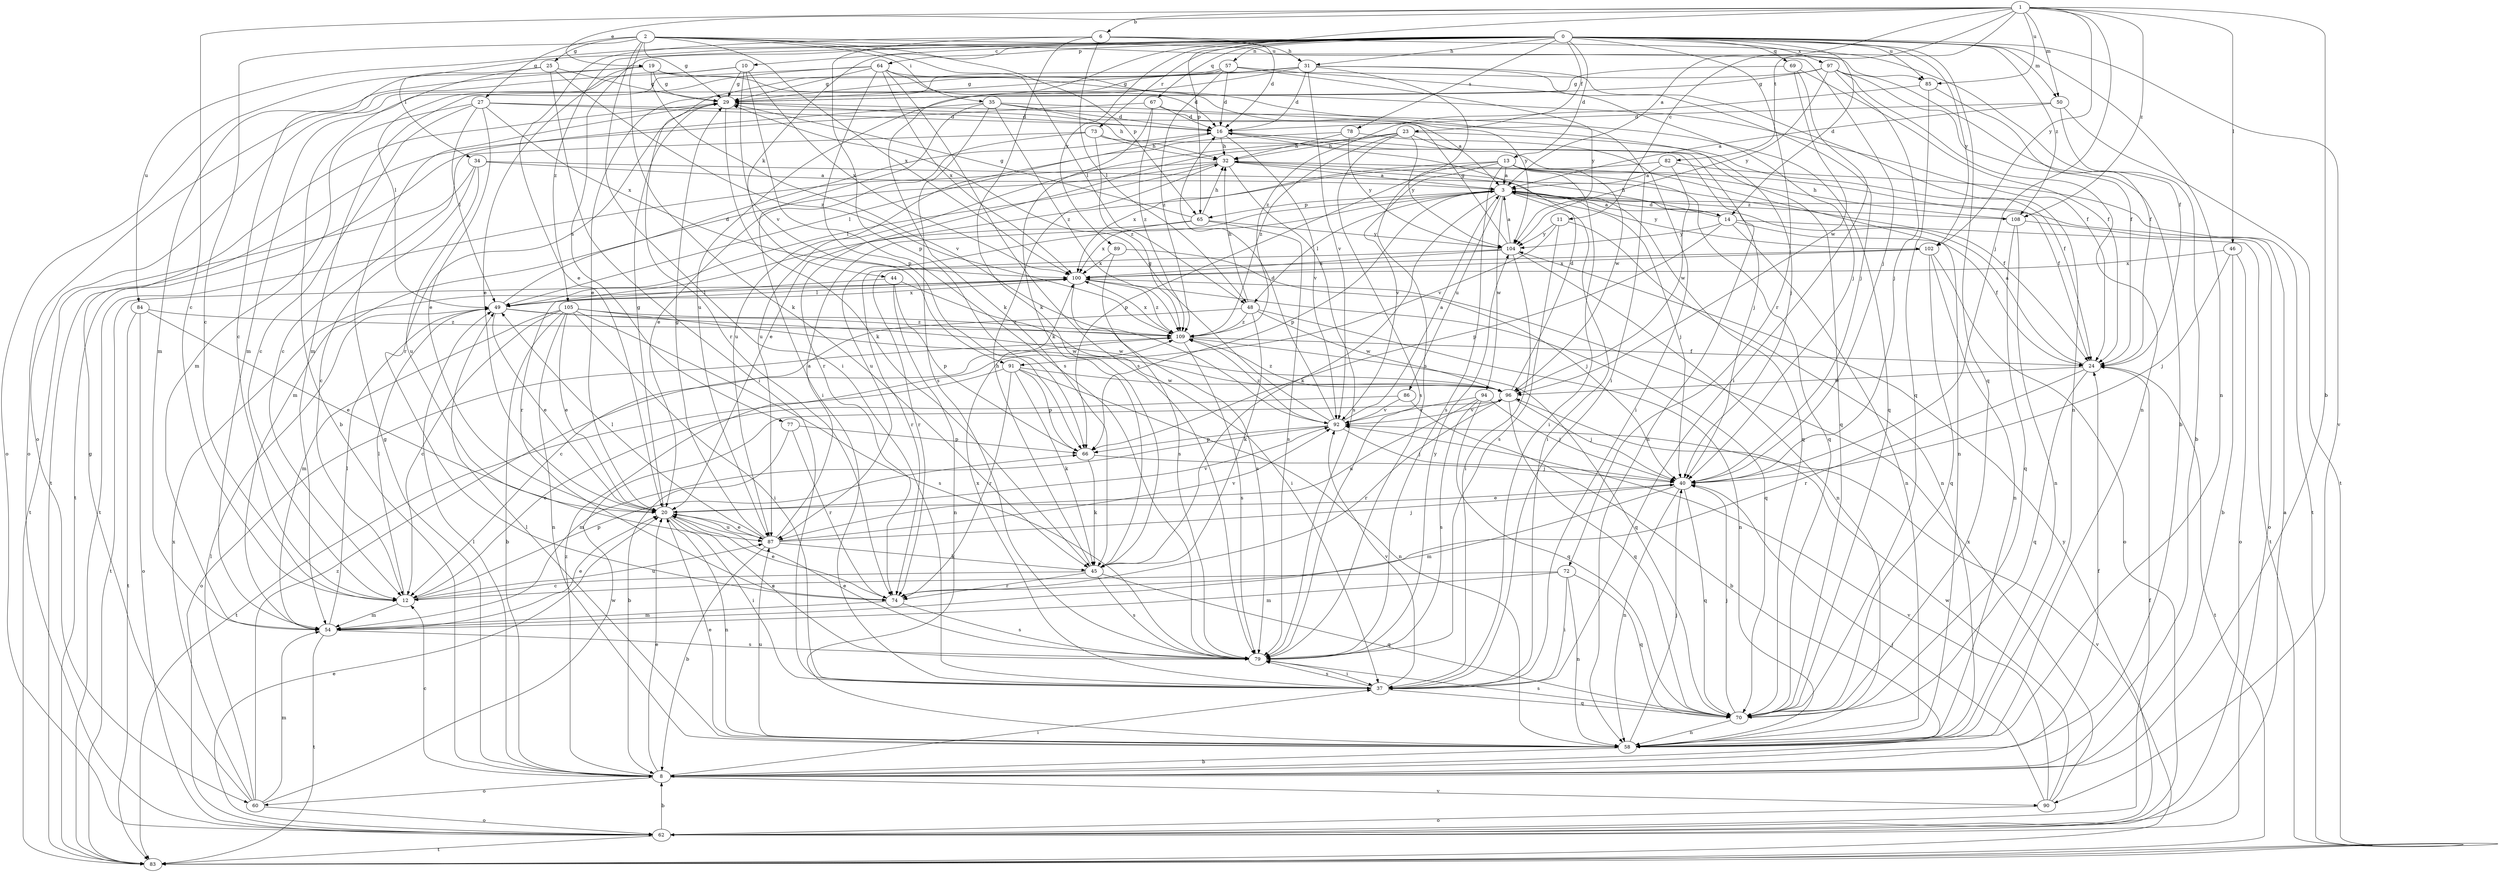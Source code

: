 strict digraph  {
0;
1;
2;
3;
6;
8;
10;
11;
12;
13;
14;
16;
19;
20;
23;
24;
25;
27;
29;
31;
32;
34;
35;
37;
40;
44;
45;
46;
48;
49;
50;
54;
57;
58;
60;
62;
64;
65;
66;
67;
69;
70;
72;
73;
74;
77;
78;
79;
82;
83;
84;
85;
86;
87;
89;
90;
91;
92;
94;
96;
97;
100;
102;
104;
105;
108;
109;
0 -> 10  [label=c];
0 -> 13  [label=d];
0 -> 14  [label=d];
0 -> 23  [label=f];
0 -> 31  [label=h];
0 -> 34  [label=i];
0 -> 44  [label=k];
0 -> 45  [label=k];
0 -> 50  [label=m];
0 -> 57  [label=n];
0 -> 58  [label=n];
0 -> 64  [label=p];
0 -> 67  [label=q];
0 -> 69  [label=q];
0 -> 70  [label=q];
0 -> 72  [label=r];
0 -> 73  [label=r];
0 -> 77  [label=s];
0 -> 78  [label=s];
0 -> 84  [label=u];
0 -> 85  [label=u];
0 -> 89  [label=v];
0 -> 90  [label=v];
0 -> 97  [label=x];
0 -> 102  [label=y];
0 -> 105  [label=z];
0 -> 108  [label=z];
1 -> 3  [label=a];
1 -> 6  [label=b];
1 -> 8  [label=b];
1 -> 11  [label=c];
1 -> 12  [label=c];
1 -> 19  [label=e];
1 -> 40  [label=j];
1 -> 46  [label=l];
1 -> 50  [label=m];
1 -> 65  [label=p];
1 -> 82  [label=t];
1 -> 85  [label=u];
1 -> 102  [label=y];
1 -> 108  [label=z];
2 -> 12  [label=c];
2 -> 25  [label=g];
2 -> 27  [label=g];
2 -> 29  [label=g];
2 -> 35  [label=i];
2 -> 37  [label=i];
2 -> 40  [label=j];
2 -> 45  [label=k];
2 -> 48  [label=l];
2 -> 65  [label=p];
2 -> 85  [label=u];
2 -> 100  [label=x];
3 -> 14  [label=d];
3 -> 37  [label=i];
3 -> 40  [label=j];
3 -> 45  [label=k];
3 -> 48  [label=l];
3 -> 65  [label=p];
3 -> 66  [label=p];
3 -> 86  [label=u];
3 -> 87  [label=u];
3 -> 94  [label=w];
3 -> 102  [label=y];
3 -> 108  [label=z];
6 -> 16  [label=d];
6 -> 20  [label=e];
6 -> 24  [label=f];
6 -> 31  [label=h];
6 -> 45  [label=k];
6 -> 48  [label=l];
6 -> 66  [label=p];
8 -> 12  [label=c];
8 -> 20  [label=e];
8 -> 24  [label=f];
8 -> 29  [label=g];
8 -> 37  [label=i];
8 -> 49  [label=l];
8 -> 60  [label=o];
8 -> 90  [label=v];
8 -> 109  [label=z];
10 -> 29  [label=g];
10 -> 60  [label=o];
10 -> 62  [label=o];
10 -> 79  [label=s];
10 -> 91  [label=v];
10 -> 100  [label=x];
11 -> 58  [label=n];
11 -> 79  [label=s];
11 -> 91  [label=v];
11 -> 104  [label=y];
12 -> 49  [label=l];
12 -> 54  [label=m];
12 -> 66  [label=p];
12 -> 87  [label=u];
13 -> 3  [label=a];
13 -> 24  [label=f];
13 -> 37  [label=i];
13 -> 58  [label=n];
13 -> 66  [label=p];
13 -> 70  [label=q];
13 -> 79  [label=s];
13 -> 92  [label=v];
13 -> 100  [label=x];
14 -> 3  [label=a];
14 -> 24  [label=f];
14 -> 32  [label=h];
14 -> 58  [label=n];
14 -> 66  [label=p];
14 -> 83  [label=t];
14 -> 104  [label=y];
16 -> 32  [label=h];
16 -> 58  [label=n];
16 -> 70  [label=q];
16 -> 87  [label=u];
16 -> 92  [label=v];
19 -> 16  [label=d];
19 -> 20  [label=e];
19 -> 24  [label=f];
19 -> 29  [label=g];
19 -> 54  [label=m];
19 -> 62  [label=o];
19 -> 92  [label=v];
20 -> 29  [label=g];
20 -> 37  [label=i];
20 -> 58  [label=n];
20 -> 79  [label=s];
20 -> 87  [label=u];
20 -> 92  [label=v];
23 -> 24  [label=f];
23 -> 32  [label=h];
23 -> 74  [label=r];
23 -> 79  [label=s];
23 -> 87  [label=u];
23 -> 96  [label=w];
23 -> 104  [label=y];
23 -> 109  [label=z];
24 -> 3  [label=a];
24 -> 70  [label=q];
24 -> 74  [label=r];
24 -> 83  [label=t];
24 -> 96  [label=w];
25 -> 8  [label=b];
25 -> 12  [label=c];
25 -> 29  [label=g];
25 -> 37  [label=i];
25 -> 109  [label=z];
27 -> 3  [label=a];
27 -> 12  [label=c];
27 -> 16  [label=d];
27 -> 20  [label=e];
27 -> 49  [label=l];
27 -> 54  [label=m];
27 -> 100  [label=x];
29 -> 16  [label=d];
29 -> 45  [label=k];
29 -> 74  [label=r];
31 -> 16  [label=d];
31 -> 20  [label=e];
31 -> 29  [label=g];
31 -> 40  [label=j];
31 -> 58  [label=n];
31 -> 79  [label=s];
31 -> 87  [label=u];
31 -> 92  [label=v];
32 -> 3  [label=a];
32 -> 49  [label=l];
32 -> 54  [label=m];
32 -> 70  [label=q];
32 -> 79  [label=s];
32 -> 83  [label=t];
34 -> 3  [label=a];
34 -> 12  [label=c];
34 -> 24  [label=f];
34 -> 83  [label=t];
34 -> 87  [label=u];
35 -> 12  [label=c];
35 -> 16  [label=d];
35 -> 32  [label=h];
35 -> 37  [label=i];
35 -> 40  [label=j];
35 -> 79  [label=s];
35 -> 109  [label=z];
37 -> 70  [label=q];
37 -> 79  [label=s];
37 -> 92  [label=v];
37 -> 100  [label=x];
40 -> 20  [label=e];
40 -> 54  [label=m];
40 -> 58  [label=n];
40 -> 70  [label=q];
44 -> 37  [label=i];
44 -> 49  [label=l];
44 -> 58  [label=n];
44 -> 66  [label=p];
45 -> 12  [label=c];
45 -> 32  [label=h];
45 -> 70  [label=q];
45 -> 74  [label=r];
45 -> 79  [label=s];
46 -> 8  [label=b];
46 -> 40  [label=j];
46 -> 62  [label=o];
46 -> 100  [label=x];
48 -> 12  [label=c];
48 -> 32  [label=h];
48 -> 45  [label=k];
48 -> 58  [label=n];
48 -> 96  [label=w];
48 -> 109  [label=z];
49 -> 16  [label=d];
49 -> 20  [label=e];
49 -> 96  [label=w];
49 -> 100  [label=x];
49 -> 109  [label=z];
50 -> 3  [label=a];
50 -> 8  [label=b];
50 -> 16  [label=d];
50 -> 83  [label=t];
54 -> 20  [label=e];
54 -> 49  [label=l];
54 -> 79  [label=s];
54 -> 83  [label=t];
57 -> 16  [label=d];
57 -> 29  [label=g];
57 -> 40  [label=j];
57 -> 74  [label=r];
57 -> 104  [label=y];
57 -> 109  [label=z];
58 -> 8  [label=b];
58 -> 20  [label=e];
58 -> 40  [label=j];
58 -> 49  [label=l];
58 -> 87  [label=u];
60 -> 29  [label=g];
60 -> 49  [label=l];
60 -> 54  [label=m];
60 -> 62  [label=o];
60 -> 96  [label=w];
60 -> 100  [label=x];
60 -> 109  [label=z];
62 -> 3  [label=a];
62 -> 8  [label=b];
62 -> 20  [label=e];
62 -> 24  [label=f];
62 -> 83  [label=t];
62 -> 104  [label=y];
64 -> 29  [label=g];
64 -> 37  [label=i];
64 -> 49  [label=l];
64 -> 54  [label=m];
64 -> 66  [label=p];
64 -> 79  [label=s];
64 -> 100  [label=x];
64 -> 104  [label=y];
65 -> 29  [label=g];
65 -> 32  [label=h];
65 -> 74  [label=r];
65 -> 79  [label=s];
65 -> 100  [label=x];
65 -> 104  [label=y];
66 -> 40  [label=j];
66 -> 45  [label=k];
67 -> 16  [label=d];
67 -> 45  [label=k];
67 -> 70  [label=q];
67 -> 83  [label=t];
67 -> 109  [label=z];
69 -> 24  [label=f];
69 -> 29  [label=g];
69 -> 37  [label=i];
69 -> 96  [label=w];
70 -> 40  [label=j];
70 -> 58  [label=n];
70 -> 79  [label=s];
72 -> 12  [label=c];
72 -> 37  [label=i];
72 -> 54  [label=m];
72 -> 58  [label=n];
72 -> 70  [label=q];
73 -> 20  [label=e];
73 -> 32  [label=h];
73 -> 40  [label=j];
73 -> 83  [label=t];
73 -> 109  [label=z];
74 -> 20  [label=e];
74 -> 54  [label=m];
74 -> 79  [label=s];
77 -> 8  [label=b];
77 -> 66  [label=p];
77 -> 74  [label=r];
78 -> 32  [label=h];
78 -> 37  [label=i];
78 -> 49  [label=l];
78 -> 104  [label=y];
79 -> 20  [label=e];
79 -> 37  [label=i];
79 -> 104  [label=y];
82 -> 3  [label=a];
82 -> 20  [label=e];
82 -> 83  [label=t];
82 -> 96  [label=w];
83 -> 92  [label=v];
84 -> 20  [label=e];
84 -> 62  [label=o];
84 -> 83  [label=t];
84 -> 109  [label=z];
85 -> 24  [label=f];
85 -> 70  [label=q];
85 -> 109  [label=z];
86 -> 8  [label=b];
86 -> 12  [label=c];
86 -> 92  [label=v];
87 -> 3  [label=a];
87 -> 8  [label=b];
87 -> 20  [label=e];
87 -> 29  [label=g];
87 -> 40  [label=j];
87 -> 45  [label=k];
87 -> 49  [label=l];
87 -> 92  [label=v];
89 -> 40  [label=j];
89 -> 79  [label=s];
89 -> 100  [label=x];
90 -> 40  [label=j];
90 -> 62  [label=o];
90 -> 92  [label=v];
90 -> 96  [label=w];
90 -> 100  [label=x];
91 -> 45  [label=k];
91 -> 58  [label=n];
91 -> 66  [label=p];
91 -> 74  [label=r];
91 -> 83  [label=t];
91 -> 96  [label=w];
92 -> 3  [label=a];
92 -> 16  [label=d];
92 -> 29  [label=g];
92 -> 40  [label=j];
92 -> 54  [label=m];
92 -> 66  [label=p];
92 -> 109  [label=z];
94 -> 40  [label=j];
94 -> 70  [label=q];
94 -> 79  [label=s];
94 -> 87  [label=u];
94 -> 92  [label=v];
96 -> 16  [label=d];
96 -> 40  [label=j];
96 -> 70  [label=q];
96 -> 74  [label=r];
96 -> 92  [label=v];
96 -> 109  [label=z];
97 -> 8  [label=b];
97 -> 24  [label=f];
97 -> 29  [label=g];
97 -> 40  [label=j];
97 -> 54  [label=m];
97 -> 58  [label=n];
97 -> 104  [label=y];
100 -> 49  [label=l];
100 -> 70  [label=q];
100 -> 79  [label=s];
100 -> 83  [label=t];
100 -> 109  [label=z];
102 -> 58  [label=n];
102 -> 62  [label=o];
102 -> 70  [label=q];
102 -> 74  [label=r];
102 -> 100  [label=x];
104 -> 3  [label=a];
104 -> 29  [label=g];
104 -> 37  [label=i];
104 -> 58  [label=n];
104 -> 74  [label=r];
104 -> 100  [label=x];
105 -> 8  [label=b];
105 -> 12  [label=c];
105 -> 20  [label=e];
105 -> 37  [label=i];
105 -> 54  [label=m];
105 -> 58  [label=n];
105 -> 79  [label=s];
105 -> 96  [label=w];
105 -> 109  [label=z];
108 -> 32  [label=h];
108 -> 58  [label=n];
108 -> 62  [label=o];
108 -> 70  [label=q];
109 -> 24  [label=f];
109 -> 62  [label=o];
109 -> 70  [label=q];
109 -> 79  [label=s];
109 -> 100  [label=x];
}
